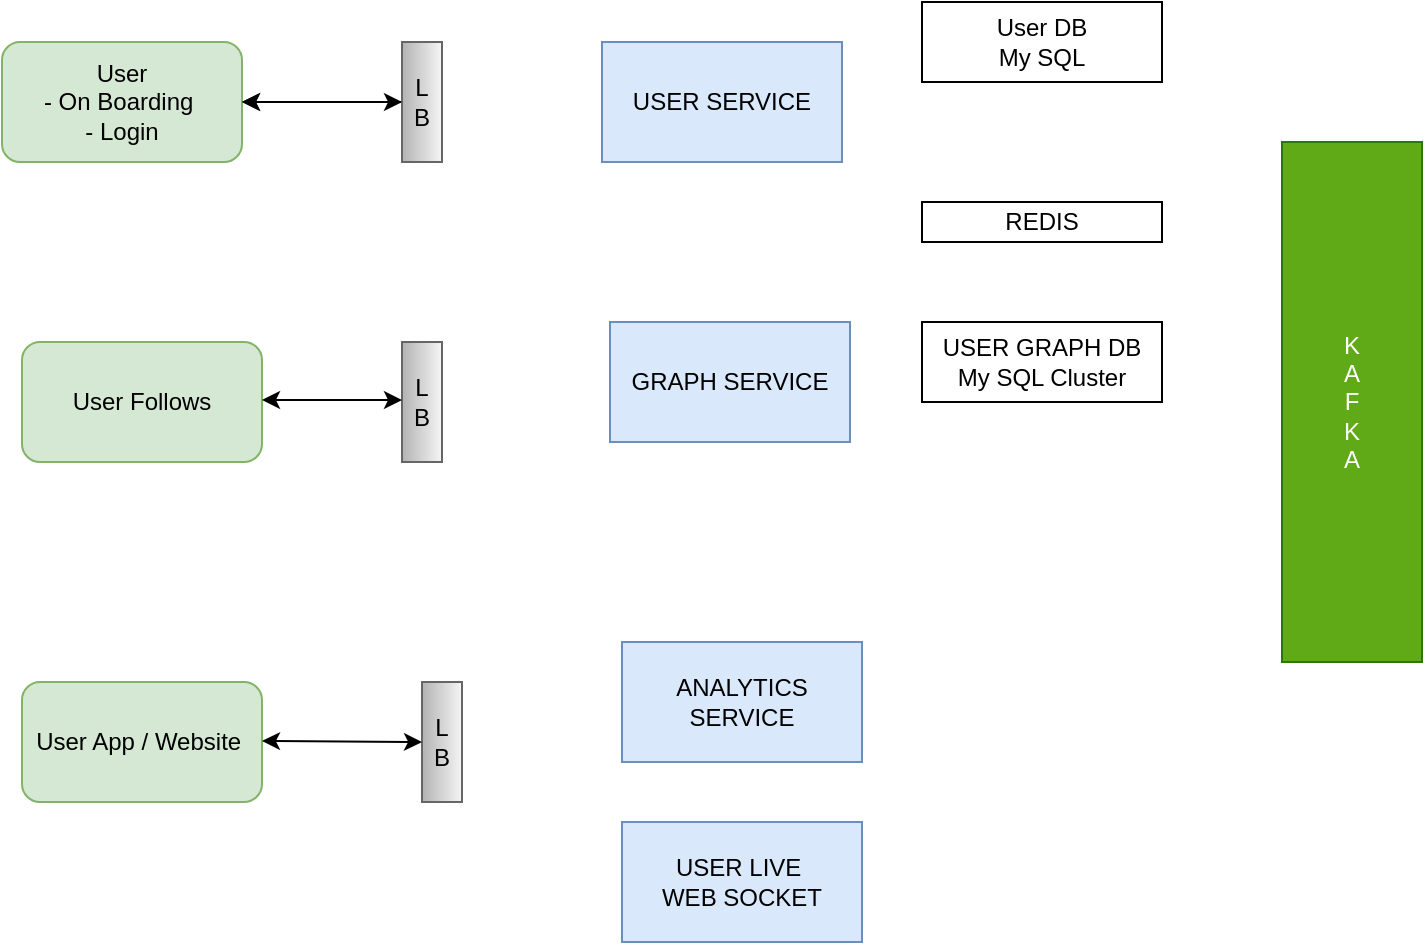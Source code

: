 <mxfile version="13.8.0" type="github">
  <diagram id="C5RBs43oDa-KdzZeNtuy" name="Page-1">
    <mxGraphModel dx="1038" dy="531" grid="1" gridSize="10" guides="1" tooltips="1" connect="1" arrows="1" fold="1" page="1" pageScale="1" pageWidth="827" pageHeight="1169" math="0" shadow="0">
      <root>
        <mxCell id="WIyWlLk6GJQsqaUBKTNV-0" />
        <mxCell id="WIyWlLk6GJQsqaUBKTNV-1" parent="WIyWlLk6GJQsqaUBKTNV-0" />
        <mxCell id="Wl_lcxvwGzdpKW48WM75-0" value="User &lt;br&gt;- On Boarding&amp;nbsp; &lt;br&gt;- Login" style="rounded=1;whiteSpace=wrap;html=1;fillColor=#d5e8d4;strokeColor=#82b366;" vertex="1" parent="WIyWlLk6GJQsqaUBKTNV-1">
          <mxGeometry x="50" y="50" width="120" height="60" as="geometry" />
        </mxCell>
        <mxCell id="Wl_lcxvwGzdpKW48WM75-1" value="User Follows" style="rounded=1;whiteSpace=wrap;html=1;fillColor=#d5e8d4;strokeColor=#82b366;" vertex="1" parent="WIyWlLk6GJQsqaUBKTNV-1">
          <mxGeometry x="60" y="200" width="120" height="60" as="geometry" />
        </mxCell>
        <mxCell id="Wl_lcxvwGzdpKW48WM75-2" value="User App / Website&amp;nbsp;" style="rounded=1;whiteSpace=wrap;html=1;fillColor=#d5e8d4;strokeColor=#82b366;" vertex="1" parent="WIyWlLk6GJQsqaUBKTNV-1">
          <mxGeometry x="60" y="370" width="120" height="60" as="geometry" />
        </mxCell>
        <mxCell id="Wl_lcxvwGzdpKW48WM75-19" value="" style="edgeStyle=orthogonalEdgeStyle;curved=0;rounded=1;sketch=0;orthogonalLoop=1;jettySize=auto;html=1;" edge="1" parent="WIyWlLk6GJQsqaUBKTNV-1" source="Wl_lcxvwGzdpKW48WM75-3" target="Wl_lcxvwGzdpKW48WM75-0">
          <mxGeometry relative="1" as="geometry" />
        </mxCell>
        <mxCell id="Wl_lcxvwGzdpKW48WM75-3" value="L&lt;br&gt;B" style="rounded=0;whiteSpace=wrap;html=1;direction=south;gradientColor=#b3b3b3;fillColor=#f5f5f5;strokeColor=#666666;" vertex="1" parent="WIyWlLk6GJQsqaUBKTNV-1">
          <mxGeometry x="250" y="50" width="20" height="60" as="geometry" />
        </mxCell>
        <mxCell id="Wl_lcxvwGzdpKW48WM75-4" value="L&lt;br&gt;B" style="rounded=0;whiteSpace=wrap;html=1;direction=south;gradientColor=#b3b3b3;fillColor=#f5f5f5;strokeColor=#666666;" vertex="1" parent="WIyWlLk6GJQsqaUBKTNV-1">
          <mxGeometry x="250" y="200" width="20" height="60" as="geometry" />
        </mxCell>
        <mxCell id="Wl_lcxvwGzdpKW48WM75-5" value="L&lt;br&gt;B" style="rounded=0;whiteSpace=wrap;html=1;direction=south;gradientColor=#b3b3b3;fillColor=#f5f5f5;strokeColor=#666666;" vertex="1" parent="WIyWlLk6GJQsqaUBKTNV-1">
          <mxGeometry x="260" y="370" width="20" height="60" as="geometry" />
        </mxCell>
        <mxCell id="Wl_lcxvwGzdpKW48WM75-9" value="USER SERVICE" style="rounded=0;whiteSpace=wrap;html=1;sketch=0;fillColor=#dae8fc;strokeColor=#6c8ebf;" vertex="1" parent="WIyWlLk6GJQsqaUBKTNV-1">
          <mxGeometry x="350" y="50" width="120" height="60" as="geometry" />
        </mxCell>
        <mxCell id="Wl_lcxvwGzdpKW48WM75-10" value="GRAPH SERVICE" style="rounded=0;whiteSpace=wrap;html=1;sketch=0;fillColor=#dae8fc;strokeColor=#6c8ebf;" vertex="1" parent="WIyWlLk6GJQsqaUBKTNV-1">
          <mxGeometry x="354" y="190" width="120" height="60" as="geometry" />
        </mxCell>
        <mxCell id="Wl_lcxvwGzdpKW48WM75-11" value="ANALYTICS SERVICE" style="rounded=0;whiteSpace=wrap;html=1;sketch=0;fillColor=#dae8fc;strokeColor=#6c8ebf;" vertex="1" parent="WIyWlLk6GJQsqaUBKTNV-1">
          <mxGeometry x="360" y="350" width="120" height="60" as="geometry" />
        </mxCell>
        <mxCell id="Wl_lcxvwGzdpKW48WM75-12" value="User DB&lt;br&gt;My SQL" style="rounded=0;whiteSpace=wrap;html=1;sketch=0;" vertex="1" parent="WIyWlLk6GJQsqaUBKTNV-1">
          <mxGeometry x="510" y="30" width="120" height="40" as="geometry" />
        </mxCell>
        <mxCell id="Wl_lcxvwGzdpKW48WM75-13" value="USER LIVE&amp;nbsp;&lt;br&gt;WEB SOCKET" style="rounded=0;whiteSpace=wrap;html=1;sketch=0;fillColor=#dae8fc;strokeColor=#6c8ebf;" vertex="1" parent="WIyWlLk6GJQsqaUBKTNV-1">
          <mxGeometry x="360" y="440" width="120" height="60" as="geometry" />
        </mxCell>
        <mxCell id="Wl_lcxvwGzdpKW48WM75-14" value="REDIS" style="rounded=0;whiteSpace=wrap;html=1;sketch=0;" vertex="1" parent="WIyWlLk6GJQsqaUBKTNV-1">
          <mxGeometry x="510" y="130" width="120" height="20" as="geometry" />
        </mxCell>
        <mxCell id="Wl_lcxvwGzdpKW48WM75-15" value="USER GRAPH DB&lt;br&gt;My SQL Cluster" style="rounded=0;whiteSpace=wrap;html=1;sketch=0;" vertex="1" parent="WIyWlLk6GJQsqaUBKTNV-1">
          <mxGeometry x="510" y="190" width="120" height="40" as="geometry" />
        </mxCell>
        <mxCell id="Wl_lcxvwGzdpKW48WM75-16" value="K&lt;br&gt;A&lt;br&gt;F&lt;br&gt;K&lt;br&gt;A" style="rounded=0;whiteSpace=wrap;html=1;direction=south;fillColor=#60a917;strokeColor=#2D7600;fontColor=#ffffff;" vertex="1" parent="WIyWlLk6GJQsqaUBKTNV-1">
          <mxGeometry x="690" y="100" width="70" height="260" as="geometry" />
        </mxCell>
        <mxCell id="Wl_lcxvwGzdpKW48WM75-18" value="" style="endArrow=classic;startArrow=classic;html=1;exitX=1;exitY=0.5;exitDx=0;exitDy=0;" edge="1" parent="WIyWlLk6GJQsqaUBKTNV-1" source="Wl_lcxvwGzdpKW48WM75-0">
          <mxGeometry width="50" height="50" relative="1" as="geometry">
            <mxPoint x="180" y="90" as="sourcePoint" />
            <mxPoint x="250" y="80" as="targetPoint" />
          </mxGeometry>
        </mxCell>
        <mxCell id="Wl_lcxvwGzdpKW48WM75-21" value="" style="endArrow=classic;startArrow=classic;html=1;exitX=1;exitY=0.5;exitDx=0;exitDy=0;" edge="1" parent="WIyWlLk6GJQsqaUBKTNV-1">
          <mxGeometry width="50" height="50" relative="1" as="geometry">
            <mxPoint x="180" y="229" as="sourcePoint" />
            <mxPoint x="250" y="229" as="targetPoint" />
          </mxGeometry>
        </mxCell>
        <mxCell id="Wl_lcxvwGzdpKW48WM75-22" value="" style="endArrow=classic;startArrow=classic;html=1;exitX=1;exitY=0.5;exitDx=0;exitDy=0;entryX=0.5;entryY=1;entryDx=0;entryDy=0;" edge="1" parent="WIyWlLk6GJQsqaUBKTNV-1" target="Wl_lcxvwGzdpKW48WM75-5">
          <mxGeometry width="50" height="50" relative="1" as="geometry">
            <mxPoint x="180" y="399.5" as="sourcePoint" />
            <mxPoint x="250" y="399.5" as="targetPoint" />
          </mxGeometry>
        </mxCell>
      </root>
    </mxGraphModel>
  </diagram>
</mxfile>
